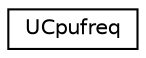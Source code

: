 digraph G
{
  edge [fontname="Helvetica",fontsize="10",labelfontname="Helvetica",labelfontsize="10"];
  node [fontname="Helvetica",fontsize="10",shape=record];
  rankdir=LR;
  Node1 [label="UCpufreq",height=0.2,width=0.4,color="black", fillcolor="white", style="filled",URL="$classUCpufreq.html"];
}
